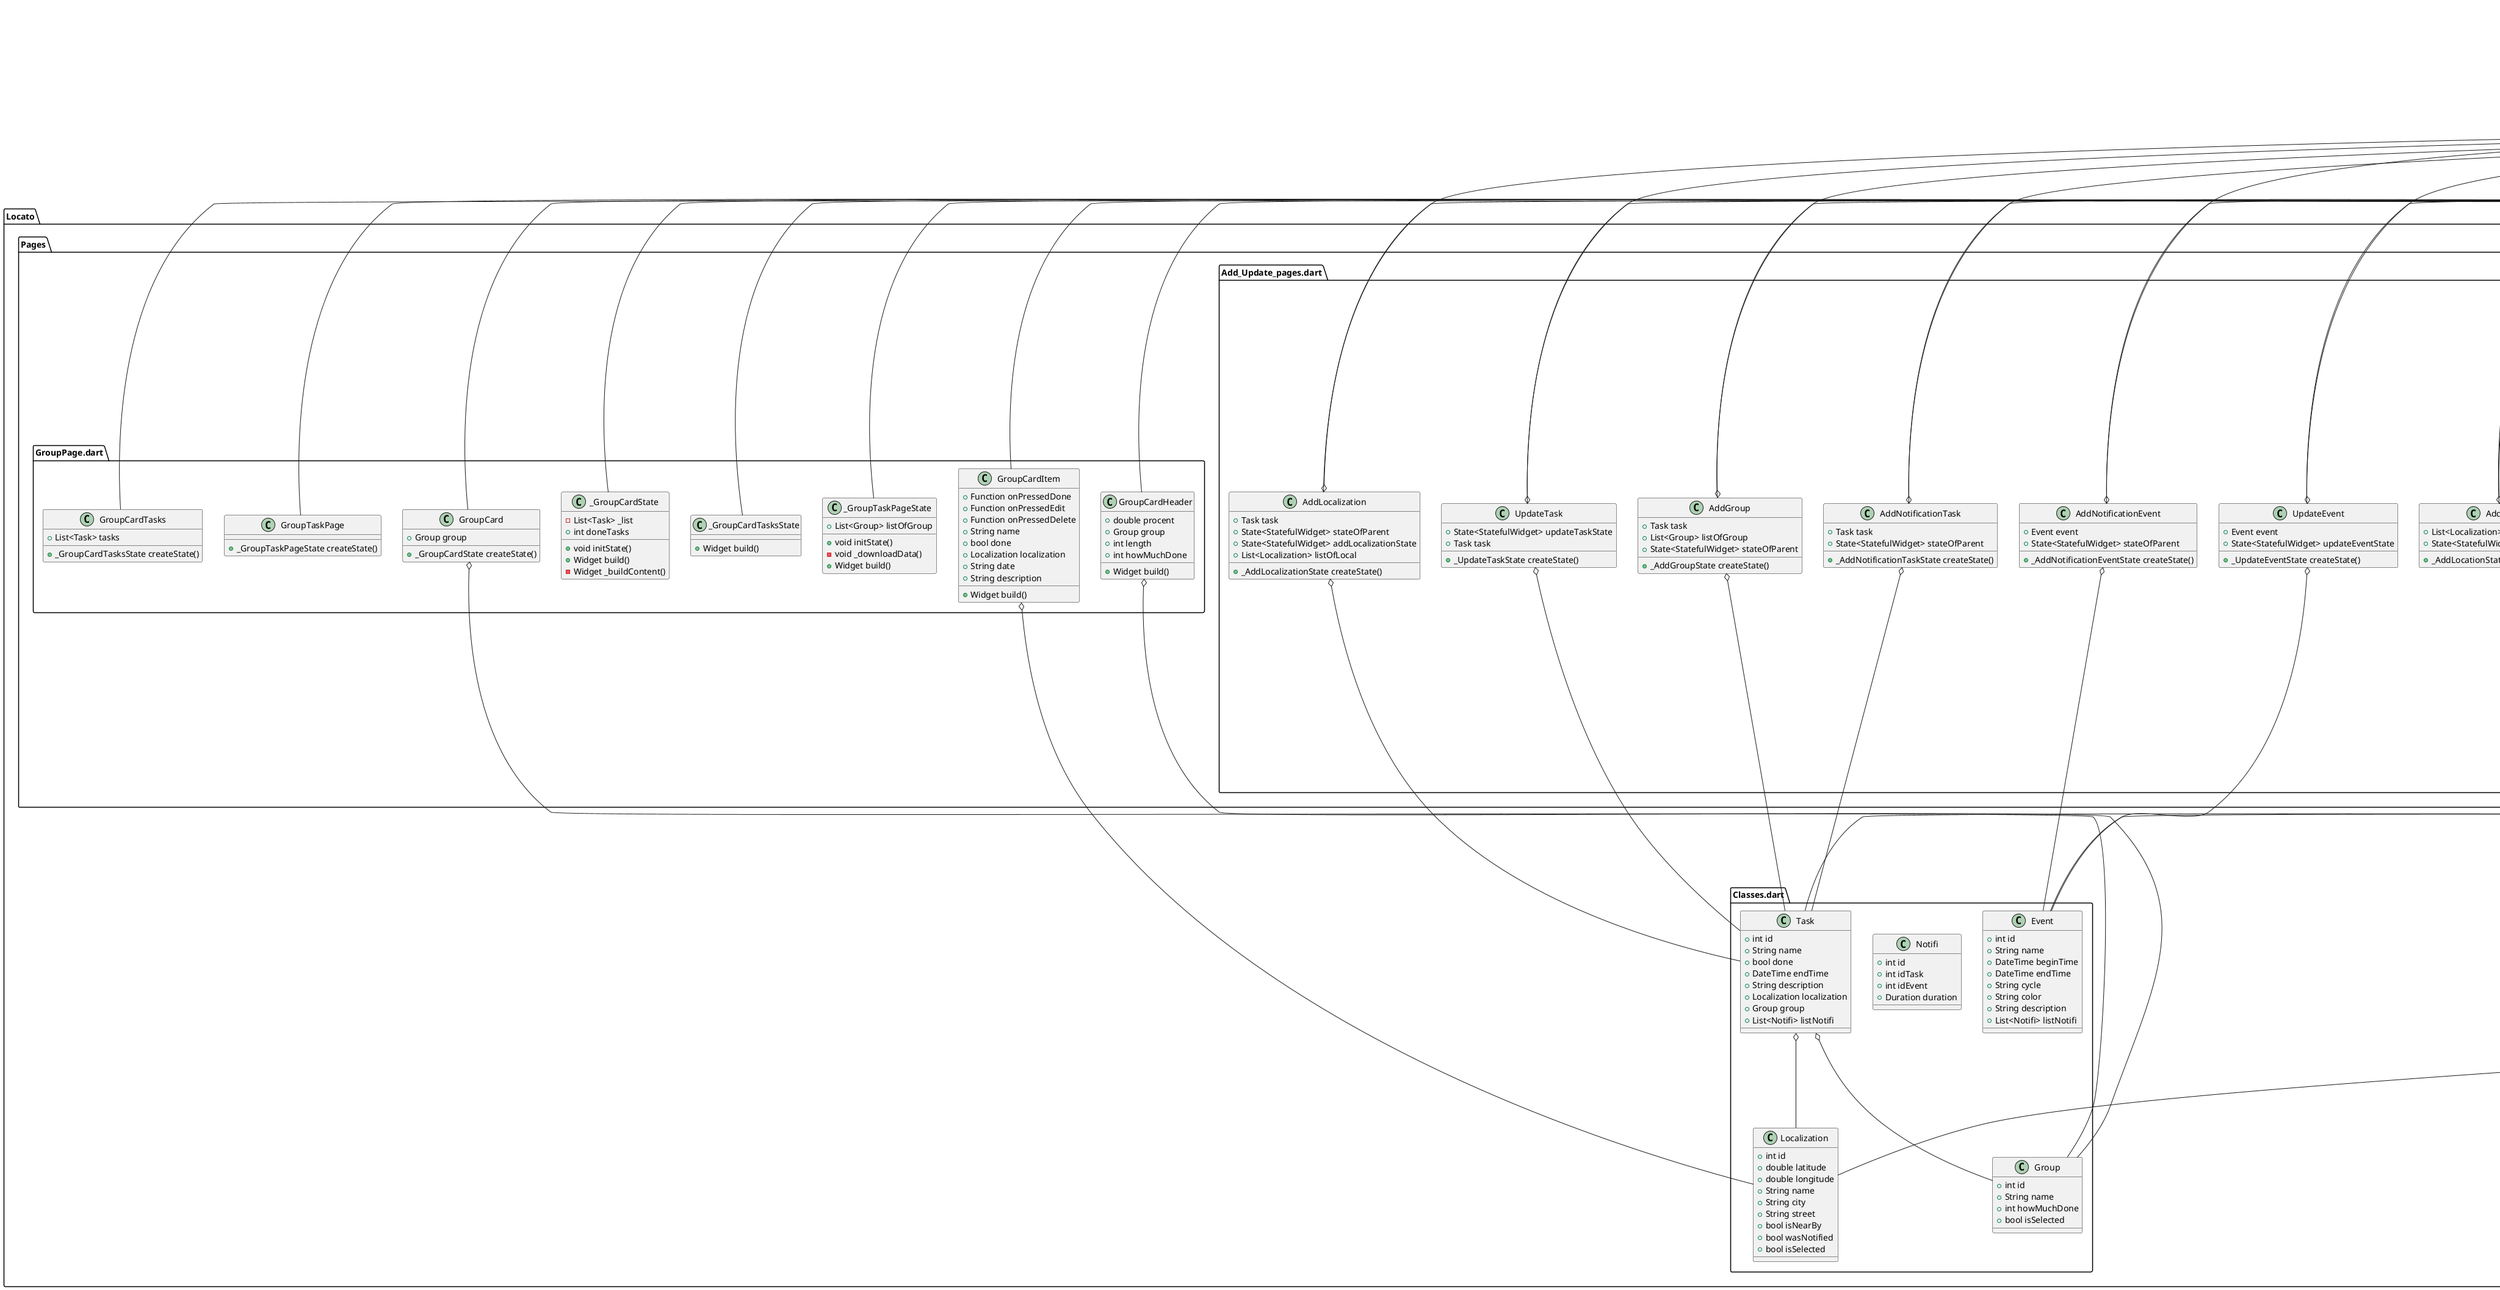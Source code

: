 @startuml
set namespaceSeparator ::

abstract class "Locato::Background::notification_helper_background.dart::Notifications_helper_background" {
  {static} -FlutterLocalNotificationsPlugin _flutterLocalNotificationsPlugin
  {static} +AndroidInitializationSettings initSettingsAndroid
  {static} +IOSInitializationSettings initSettingsIOS
  {static} +InitializationSettings initSettings
  {static} +AndroidNotificationDetails androidPlatformChannelSpecifics
  {static} +IOSNotificationDetails iOSChannelSpecifics
  {static} +NotificationDetails platformChannelSpecifics
  +FlutterLocalNotificationsPlugin flutterLocalNotificationsPlugin
  {static} +dynamic init()
  {static} -Future _onSelectNotification()
  {static} +Future add()
  {static} +Future now()
  {static} +void ListOfTaskNotifi()
  {static} +void ListOfEventNotifi()
  {static} +Future deleteTask()
  {static} +Future deleteEvent()
  {static} +Future deleteNotifi()
  {static} +Future deleteListNotifi()
}

"Locato::Background::notification_helper_background.dart::Notifications_helper_background" o-- "flutter_local_notifications::src::flutter_local_notifications_plugin.dart::FlutterLocalNotificationsPlugin"
"Locato::Background::notification_helper_background.dart::Notifications_helper_background" o-- "flutter_local_notifications::src::platform_specifics::android::initialization_settings.dart::AndroidInitializationSettings"
"Locato::Background::notification_helper_background.dart::Notifications_helper_background" o-- "flutter_local_notifications::src::platform_specifics::ios::initialization_settings.dart::IOSInitializationSettings"
"Locato::Background::notification_helper_background.dart::Notifications_helper_background" o-- "flutter_local_notifications::src::initialization_settings.dart::InitializationSettings"
"Locato::Background::notification_helper_background.dart::Notifications_helper_background" o-- "flutter_local_notifications::src::platform_specifics::android::notification_details.dart::AndroidNotificationDetails"
"Locato::Background::notification_helper_background.dart::Notifications_helper_background" o-- "flutter_local_notifications::src::platform_specifics::ios::notification_details.dart::IOSNotificationDetails"
"Locato::Background::notification_helper_background.dart::Notifications_helper_background" o-- "flutter_local_notifications::src::notification_details.dart::NotificationDetails"

class "Locato::Classes.dart::Event" {
  +int id
  +String name
  +DateTime beginTime
  +DateTime endTime
  +String cycle
  +String color
  +String description
  +List<Notifi> listNotifi
}

class "Locato::Classes.dart::Group" {
  +int id
  +String name
  +int howMuchDone
  +bool isSelected
}

class "Locato::Classes.dart::Localization" {
  +int id
  +double latitude
  +double longitude
  +String name
  +String city
  +String street
  +bool isNearBy
  +bool wasNotified
  +bool isSelected
}

class "Locato::Classes.dart::Notifi" {
  +int id
  +int idTask
  +int idEvent
  +Duration duration
}

class "Locato::Classes.dart::Task" {
  +int id
  +String name
  +bool done
  +DateTime endTime
  +String description
  +Localization localization
  +Group group
  +List<Notifi> listNotifi
}

"Locato::Classes.dart::Task" o-- "Locato::Classes.dart::Localization"
"Locato::Classes.dart::Task" o-- "Locato::Classes.dart::Group"

class "Locato::database_helper.dart::DatabaseHelper" {
  {static} -String _databaseName
  {static} -int _databaseVersion
  {static} +int index
  {static} +DatabaseHelper instance
  {static} -Database _database
  +Future<Database> database
  -dynamic _initDatabase()
  -Future _onCreate()
  +Future insert()
  +Future queryAllRows()
  +Future queryIdRowsTask()
  +Future queryEventWeekend()
  +Future queryEventDay()
  +Future queryTaskNotifiId()
  +Future showalltables()
  +Future query()
  +Future update()
  +Future delete()
}

"Locato::database_helper.dart::DatabaseHelper" o-- "Locato::database_helper.dart::DatabaseHelper"
"Locato::database_helper.dart::DatabaseHelper" o-- "sqflite_common::sqlite_api.dart::Database"

class "Locato::database_helper.dart::EventHelper" {
  {static} +DatabaseHelper dbHelper
  {static} +Future add()
  {static} +Future update()
  {static} +Future delete()
  {static} +Future lists()
  {static} +Future listsDay()
}

"Locato::database_helper.dart::EventHelper" o-- "Locato::database_helper.dart::DatabaseHelper"

class "Locato::database_helper.dart::GroupHelper" {
  {static} +DatabaseHelper dbHelper
  {static} +Future add()
  {static} +Future addlist()
  {static} +Future update()
  {static} +Future delete()
  {static} +Future deleteAndReplaceIdTask()
  {static} +Future getPercent()
  {static} +Future lists()
}

"Locato::database_helper.dart::GroupHelper" o-- "Locato::database_helper.dart::DatabaseHelper"

class "Locato::database_helper.dart::LocalizationHelper" {
  {static} +DatabaseHelper dbHelper
  {static} +Future add()
  {static} +Future addlist()
  {static} +Future updateStatus()
  {static} +Future update()
  {static} +Future delete()
  {static} +Future deleteAndReplaceIdTask()
  {static} +Future lists()
  {static} +Future resetAllStatus()
}

"Locato::database_helper.dart::LocalizationHelper" o-- "Locato::database_helper.dart::DatabaseHelper"

class "Locato::database_helper.dart::NotifiHelper" {
  {static} +DatabaseHelper dbHelper
  {static} +Future add()
  {static} +Future addListNotifiTask()
  {static} +Future addListNotifiEvent()
  {static} +Future update()
  {static} +Future delete()
  {static} +Future deleteTask()
  {static} +Future deleteTaskID()
  {static} +Future deleteEventID()
  {static} +Future lists()
  {static} +Future listsTaskID()
  {static} +Future listsEventID()
  {static} -Duration _parseDuration()
}

"Locato::database_helper.dart::NotifiHelper" o-- "Locato::database_helper.dart::DatabaseHelper"

class "Locato::database_helper.dart::TaskHelper" {
  {static} +DatabaseHelper dbHelper
  {static} +Future add()
  {static} +Future updateDone()
  {static} +Future update()
  {static} +Future delete()
  {static} +Future deleteDoneTaskToday()
  {static} +Future lists()
  {static} +Future listsID()
  {static} +Future listsIDLocal()
}

"Locato::database_helper.dart::TaskHelper" o-- "Locato::database_helper.dart::DatabaseHelper"

class "Locato::main.dart::MyApp" {
  +Widget build()
}

"flutter::src::widgets::framework.dart::StatelessWidget" <|-- "Locato::main.dart::MyApp"

class "Locato::main.dart::HomePage" {
  +_HomePageState createState()
}

"flutter::src::widgets::framework.dart::StatefulWidget" <|-- "Locato::main.dart::HomePage"

class "Locato::main.dart::_HomePageState" {
  -TabController _tabController
  -PageController _pageController
  +bool pageCanChange
  +void initState()
  +Widget build()
  +dynamic onPageChange()
}

"Locato::main.dart::_HomePageState" o-- "flutter::src::material::tab_controller.dart::TabController"
"Locato::main.dart::_HomePageState" o-- "flutter::src::widgets::page_view.dart::PageController"
"flutter::src::widgets::framework.dart::State<T>" <|-- "Locato::main.dart::_HomePageState"
"flutter::src::widgets::ticker_provider.dart::SingleTickerProviderStateMixin<T>" <|-- "Locato::main.dart::_HomePageState"

class "Locato::Pages::Add_Update_pages.dart::AddEvent" {
  +State<StatefulWidget> addEventState
  +AddEventState createState()
}

"Locato::Pages::Add_Update_pages.dart::AddEvent" o-- "flutter::src::widgets::framework.dart::State<StatefulWidget>"
"flutter::src::widgets::framework.dart::StatefulWidget" <|-- "Locato::Pages::Add_Update_pages.dart::AddEvent"

class "Locato::Pages::Add_Update_pages.dart::AddEventState" {
  -TextEditingController _controllerName
  -TextEditingController _controllerDesc
  -GlobalKey<FormState> _formKey
  -DateTime _today
  -DateTime _date
  -DateTime _time1
  -DateTime _time2
  -Color _dateColor
  -Color _time1Color
  -Color _time2Color
  -Event _event
  +bool isDateSelected
  +bool isTime1Selected
  +bool isTime2Selected
  +void initState()
  +Widget build()
  +Widget buildCustomTextFieldwithValidation()
  +Widget buildCustomTextField()
  +Widget buildSpace()
  +Widget buildCustomButtonWithValidation()
  +Widget buildCustomButton()
  +Widget buildButtonBar()
  +Widget buildButtonBarTile()
  +Widget buildClearButton()
  +void clearDate()
  +void clearTime1()
  +void clearTime2()
  +void clearNotifiList()
  +void datePick()
  +void startTimePick()
  +void endTimePick()
  +void goBack()
  +void goToNotificationPickPage()
  +void acceptAndValidate()
}

"Locato::Pages::Add_Update_pages.dart::AddEventState" o-- "flutter::src::widgets::editable_text.dart::TextEditingController"
"Locato::Pages::Add_Update_pages.dart::AddEventState" o-- "flutter::src::widgets::framework.dart::GlobalKey<FormState>"
"Locato::Pages::Add_Update_pages.dart::AddEventState" o-- "dart::ui::Color"
"Locato::Pages::Add_Update_pages.dart::AddEventState" o-- "Locato::Classes.dart::Event"
"flutter::src::widgets::framework.dart::State<T>" <|-- "Locato::Pages::Add_Update_pages.dart::AddEventState"

class "Locato::Pages::Add_Update_pages.dart::AddGroup" {
  +Task task
  +List<Group> listOfGroup
  +State<StatefulWidget> stateOfParent
  +_AddGroupState createState()
}

"Locato::Pages::Add_Update_pages.dart::AddGroup" o-- "Locato::Classes.dart::Task"
"Locato::Pages::Add_Update_pages.dart::AddGroup" o-- "flutter::src::widgets::framework.dart::State<StatefulWidget>"
"flutter::src::widgets::framework.dart::StatefulWidget" <|-- "Locato::Pages::Add_Update_pages.dart::AddGroup"

class "Locato::Pages::Add_Update_pages.dart::_AddGroupState" {
  -GlobalKey<FormState> _formKey
  -TextEditingController _text
  +List<Group> downloadlist
  +List<Group> list
  +void initState()
  -void _downloadData()
  +Widget build()
  +Widget buildListTileWithText()
  +Widget buildCustomTextFieldwithValidation()
  +Widget buildRemoveButton()
  +Widget buildCustomButton()
  +Widget buildSpace()
  +void goBack()
  +void add()
  +void removeFromList()
  +void select()
}

"Locato::Pages::Add_Update_pages.dart::_AddGroupState" o-- "flutter::src::widgets::framework.dart::GlobalKey<FormState>"
"Locato::Pages::Add_Update_pages.dart::_AddGroupState" o-- "flutter::src::widgets::editable_text.dart::TextEditingController"
"flutter::src::widgets::framework.dart::State<T>" <|-- "Locato::Pages::Add_Update_pages.dart::_AddGroupState"

class "Locato::Pages::Add_Update_pages.dart::AddLocalization" {
  +Task task
  +State<StatefulWidget> stateOfParent
  +State<StatefulWidget> addLocalizationState
  +List<Localization> listOfLocal
  +_AddLocalizationState createState()
}

"Locato::Pages::Add_Update_pages.dart::AddLocalization" o-- "Locato::Classes.dart::Task"
"Locato::Pages::Add_Update_pages.dart::AddLocalization" o-- "flutter::src::widgets::framework.dart::State<StatefulWidget>"
"flutter::src::widgets::framework.dart::StatefulWidget" <|-- "Locato::Pages::Add_Update_pages.dart::AddLocalization"

class "Locato::Pages::Add_Update_pages.dart::_AddLocalizationState" {
  +List<Localization> localizationlist
  +List<Localization> downloadlist
  +void initState()
  -void _downloadData()
  +Widget build()
  +Widget buildList()
  +Widget buildRemoveButton()
  +Widget buildCustomButton()
  +Widget buildSpace()
  +void goBack()
  +void goToLocationPickPage()
  +void removeFromList()
  +void checkifselected()
}

"flutter::src::widgets::framework.dart::State<T>" <|-- "Locato::Pages::Add_Update_pages.dart::_AddLocalizationState"

class "Locato::Pages::Add_Update_pages.dart::Adres" {
  +String ulica
  +String numerDomu
  +String miasto
  +int odleglosc
  +String toString()
}

class "Locato::Pages::Add_Update_pages.dart::AddLocation" {
  +List<Localization> listofLocal
  +State<StatefulWidget> stateOfParent
  +_AddLocationState createState()
}

"Locato::Pages::Add_Update_pages.dart::AddLocation" o-- "flutter::src::widgets::framework.dart::State<StatefulWidget>"
"flutter::src::widgets::framework.dart::StatefulWidget" <|-- "Locato::Pages::Add_Update_pages.dart::AddLocation"

class "Locato::Pages::Add_Update_pages.dart::_AddLocationState" {
  +Completer<GoogleMapController> mapController
  +Future<List<Adres>> futureAdresy
  +TextEditingController adresController
  +TextEditingController nazwaController
  +Throttling thrTxt
  {static} -LatLng _initialPosition
  {static} -LatLng _lastPosition
  +Localization dbLokalizacja
  -GlobalKey<FormState> _formKey
  -dynamic _onMapCreated()
  -dynamic _onCameraMove()
  +void initState()
  -InputDecoration _buildInputDecoration()
  -InputDecoration _buildInputDecoration2()
  -void _getLocation()
  +void locationToAddress()
  +Future addressToLocation()
  +Widget build()
  -Widget _buildNazwaLokalizacji()
  -Widget _buildAdres()
  -Widget _buildMapa()
  -Widget _buildDodaj()
}

"Locato::Pages::Add_Update_pages.dart::_AddLocationState" o-- "dart::async::Completer<GoogleMapController>"
"Locato::Pages::Add_Update_pages.dart::_AddLocationState" o-- "flutter::src::widgets::editable_text.dart::TextEditingController"
"Locato::Pages::Add_Update_pages.dart::_AddLocationState" o-- "throttling::src::throttle.dart::Throttling"
"Locato::Pages::Add_Update_pages.dart::_AddLocationState" o-- "google_maps_flutter_platform_interface::src::types::location.dart::LatLng"
"Locato::Pages::Add_Update_pages.dart::_AddLocationState" o-- "Locato::Classes.dart::Localization"
"Locato::Pages::Add_Update_pages.dart::_AddLocationState" o-- "flutter::src::widgets::framework.dart::GlobalKey<FormState>"
"flutter::src::widgets::framework.dart::State<T>" <|-- "Locato::Pages::Add_Update_pages.dart::_AddLocationState"

class "Locato::Pages::Add_Update_pages.dart::AddNotificationTask" {
  +Task task
  +State<StatefulWidget> stateOfParent
  +_AddNotificationTaskState createState()
}

"Locato::Pages::Add_Update_pages.dart::AddNotificationTask" o-- "Locato::Classes.dart::Task"
"Locato::Pages::Add_Update_pages.dart::AddNotificationTask" o-- "flutter::src::widgets::framework.dart::State<StatefulWidget>"
"flutter::src::widgets::framework.dart::StatefulWidget" <|-- "Locato::Pages::Add_Update_pages.dart::AddNotificationTask"

class "Locato::Pages::Add_Update_pages.dart::_AddNotificationTaskState" {
  -TextEditingController _text
  -GlobalKey<FormState> _formKey
  -List<Notifi> _notifilist
  +dynamic duration
  +int minuty
  +int godziny
  +int dni
  +String name
  +void initState()
  +Widget build()
  +Widget buildPickerNameTile()
  +Widget buildNumberPicker1()
  +Widget buildNumberPicker2()
  +Widget buildNumberPicker3()
  +Widget buildCustomButton()
  +Widget buildSpace()
  +Widget buildCustomTextFieldwithValidation()
  +void validateAndAdd()
  +void goBack()
  +void confirm()
}

"Locato::Pages::Add_Update_pages.dart::_AddNotificationTaskState" o-- "flutter::src::widgets::editable_text.dart::TextEditingController"
"Locato::Pages::Add_Update_pages.dart::_AddNotificationTaskState" o-- "flutter::src::widgets::framework.dart::GlobalKey<FormState>"
"flutter::src::widgets::framework.dart::State<T>" <|-- "Locato::Pages::Add_Update_pages.dart::_AddNotificationTaskState"

class "Locato::Pages::Add_Update_pages.dart::AddNotificationEvent" {
  +Event event
  +State<StatefulWidget> stateOfParent
  +_AddNotificationEventState createState()
}

"Locato::Pages::Add_Update_pages.dart::AddNotificationEvent" o-- "Locato::Classes.dart::Event"
"Locato::Pages::Add_Update_pages.dart::AddNotificationEvent" o-- "flutter::src::widgets::framework.dart::State<StatefulWidget>"
"flutter::src::widgets::framework.dart::StatefulWidget" <|-- "Locato::Pages::Add_Update_pages.dart::AddNotificationEvent"

class "Locato::Pages::Add_Update_pages.dart::_AddNotificationEventState" {
  -TextEditingController _text
  -GlobalKey<FormState> _formKey
  -List<Notifi> _notifilist
  +dynamic duration
  +int minuty
  +int godziny
  +int dni
  +String name
  +void initState()
  +Widget build()
  +Widget buildPickerNameTile()
  +Widget buildNumberPicker1()
  +Widget buildNumberPicker2()
  +Widget buildNumberPicker3()
  +Widget buildCustomButton()
  +Widget buildSpace()
  +Widget buildCustomTextFieldwithValidation()
  +void validateAndAdd()
  +void goBack()
  +void confirm()
}

"Locato::Pages::Add_Update_pages.dart::_AddNotificationEventState" o-- "flutter::src::widgets::editable_text.dart::TextEditingController"
"Locato::Pages::Add_Update_pages.dart::_AddNotificationEventState" o-- "flutter::src::widgets::framework.dart::GlobalKey<FormState>"
"flutter::src::widgets::framework.dart::State<T>" <|-- "Locato::Pages::Add_Update_pages.dart::_AddNotificationEventState"

class "Locato::Pages::Add_Update_pages.dart::AddTask" {
  +_AddTaskState createState()
}

"flutter::src::widgets::framework.dart::StatefulWidget" <|-- "Locato::Pages::Add_Update_pages.dart::AddTask"

class "Locato::Pages::Add_Update_pages.dart::_AddTaskState" {
  -GlobalKey<FormState> _formKey
  -TextEditingController _controllerName
  +TextEditingController controllerDesc
  +Color dateColor
  +Color timeColor
  +bool isNotificationEnabled
  +bool isTimeSelected
  +bool isDateSelected
  +bool isLocalizationSelected
  -DateTime _terminData
  -DateTime _terminCzas
  -DateTime _today
  -Task _task
  +List<Localization> listOfLocalization
  +List<Group> listOfGroup
  +void initState()
  +Widget build()
  +Widget buildButtonBar()
  +Widget buildCustomTextFieldwithValidation()
  +Widget buildClearButton()
  +Widget buildNotifiListClearButton()
  +Widget buildCustomTextField()
  +Widget buildSpace()
  +Widget buildCustomButtonWithValidation()
  +Widget buildCustomButton()
  +Widget buildCustomNotificationButton()
  +Widget buildButtonBarTile()
  +void clearDate()
  +void clearTime()
  +void clearLocalization()
  +void clearGroup()
  +void clearNotifiList()
  +void datePick()
  +void timePick()
  +void goBack()
  +void goToNotificationPickPage()
  +void goToLocalizationPickPage()
  +void goToGroupPickPage()
  +void acceptAndValidate()
}

"Locato::Pages::Add_Update_pages.dart::_AddTaskState" o-- "flutter::src::widgets::framework.dart::GlobalKey<FormState>"
"Locato::Pages::Add_Update_pages.dart::_AddTaskState" o-- "flutter::src::widgets::editable_text.dart::TextEditingController"
"Locato::Pages::Add_Update_pages.dart::_AddTaskState" o-- "dart::ui::Color"
"Locato::Pages::Add_Update_pages.dart::_AddTaskState" o-- "Locato::Classes.dart::Task"
"flutter::src::widgets::framework.dart::State<T>" <|-- "Locato::Pages::Add_Update_pages.dart::_AddTaskState"

class "Locato::Pages::Add_Update_pages.dart::ListNotifi" {
  +List<Notifi> lista
  +_ListNotifiState createState()
}

"flutter::src::widgets::framework.dart::StatefulWidget" <|-- "Locato::Pages::Add_Update_pages.dart::ListNotifi"

class "Locato::Pages::Add_Update_pages.dart::_ListNotifiState" {
  +void initState()
  +Widget build()
  +Widget buildSpace()
  +Widget buildSpaceBetween()
  +Widget buildListTextTile()
  +Widget buildRemoveButton()
  +Widget buildListIconTile()
  +void removeFromList()
}

"flutter::src::widgets::framework.dart::State<T>" <|-- "Locato::Pages::Add_Update_pages.dart::_ListNotifiState"

class "Locato::Pages::Add_Update_pages.dart::UpdateEvent" {
  +Event event
  +State<StatefulWidget> updateEventState
  +_UpdateEventState createState()
}

"Locato::Pages::Add_Update_pages.dart::UpdateEvent" o-- "Locato::Classes.dart::Event"
"Locato::Pages::Add_Update_pages.dart::UpdateEvent" o-- "flutter::src::widgets::framework.dart::State<StatefulWidget>"
"flutter::src::widgets::framework.dart::StatefulWidget" <|-- "Locato::Pages::Add_Update_pages.dart::UpdateEvent"

class "Locato::Pages::Add_Update_pages.dart::_UpdateEventState" {
  -TextEditingController _controllerName
  -TextEditingController _controllerDesc
  -String _name
  -String _description
  -String _date
  -String _time1
  -String _time2
  -String _notification
  -DateTime _start
  -DateTime _end
  -Color _dateColor
  -Color _time1Color
  -Color _time2Color
  +void initState()
  -void _downloadData()
  +Widget build()
  +Widget buildCustomTextFieldwithValidation()
  +Widget buildCustomTextField()
  +Widget buildSpace()
  +Widget buildCustomButtonWithValidation()
  +Widget buildCustomButton()
  +Widget buildButtonBarTile()
  +void datePick()
  +void startTimePick()
  +void endTimePick()
  +void goBack()
  +void goToNotificationPickPage()
  +void acceptAndValidate()
}

"Locato::Pages::Add_Update_pages.dart::_UpdateEventState" o-- "flutter::src::widgets::editable_text.dart::TextEditingController"
"Locato::Pages::Add_Update_pages.dart::_UpdateEventState" o-- "dart::ui::Color"
"flutter::src::widgets::framework.dart::State<T>" <|-- "Locato::Pages::Add_Update_pages.dart::_UpdateEventState"

class "Locato::Pages::Add_Update_pages.dart::UpdateTask" {
  +State<StatefulWidget> updateTaskState
  +Task task
  +_UpdateTaskState createState()
}

"Locato::Pages::Add_Update_pages.dart::UpdateTask" o-- "flutter::src::widgets::framework.dart::State<StatefulWidget>"
"Locato::Pages::Add_Update_pages.dart::UpdateTask" o-- "Locato::Classes.dart::Task"
"flutter::src::widgets::framework.dart::StatefulWidget" <|-- "Locato::Pages::Add_Update_pages.dart::UpdateTask"

class "Locato::Pages::Add_Update_pages.dart::_UpdateTaskState" {
  -GlobalKey<FormState> _formKey
  -TextEditingController _controllerName
  +TextEditingController controllerDesc
  +int id
  +Color dateColor
  +Color timeColor
  +bool isNotificationEnabled
  +bool isTimeSelected
  +bool isDateSelected
  +bool isLocalizationSelected
  -DateTime _terminData
  -DateTime _terminCzas
  +List<Localization> listOfLocalization
  +List<Group> listOfGroup
  +void initState()
  -void _downloadData()
  +Widget build()
  +Widget buildCustomTextFieldwithValidation()
  +Widget buildClearButton()
  +Widget buildNotifiListClearButton()
  +Widget buildCustomTextField()
  +Widget buildSpace()
  +Widget buildCustomButtonWithValidation()
  +Widget buildCustomButton()
  +Widget buildCustomNotificationButton()
  +Widget buildButtonBarTile()
  +void clearDate()
  +void clearTime()
  +void clearLocalization()
  +void clearGroup()
  +void clearNotifiList()
  +void datePick()
  +void timePick()
  +void goBack()
  +void goToNotificationPickPage()
  +void goToLocalizationPickPage()
  +void goToGroupPickPage()
  +void acceptAndValidate()
  +void onBackPressed()
  +void selectedGroup()
}

"Locato::Pages::Add_Update_pages.dart::_UpdateTaskState" o-- "flutter::src::widgets::framework.dart::GlobalKey<FormState>"
"Locato::Pages::Add_Update_pages.dart::_UpdateTaskState" o-- "flutter::src::widgets::editable_text.dart::TextEditingController"
"Locato::Pages::Add_Update_pages.dart::_UpdateTaskState" o-- "dart::ui::Color"
"flutter::src::widgets::framework.dart::State<T>" <|-- "Locato::Pages::Add_Update_pages.dart::_UpdateTaskState"

class "Locato::Pages::Calendar.dart::Calendar" {
  +_CalendarState createState()
}

"flutter::src::widgets::framework.dart::StatefulWidget" <|-- "Locato::Pages::Calendar.dart::Calendar"

class "Locato::Pages::Calendar.dart::_CalendarState" {
  -List _selectedEvents
  -Map<DateTime, List<Event>> _events
  -List<Event> _downloadEvents
  -CalendarController _calendarController
  -DateTime _selectedDay
  +void initState()
  +void dispose()
  -void _onDaySelected()
  +Widget build()
  -Widget _buildTableCalendar()
  -Widget _buildEventsMarker()
  -Widget _buildEventList()
}

"Locato::Pages::Calendar.dart::_CalendarState" o-- "table_calendar::table_calendar.dart::CalendarController"
"flutter::src::widgets::framework.dart::State<T>" <|-- "Locato::Pages::Calendar.dart::_CalendarState"

class "Locato::Pages::GroupPage.dart::GroupCard" {
  +Group group
  +_GroupCardState createState()
}

"Locato::Pages::GroupPage.dart::GroupCard" o-- "Locato::Classes.dart::Group"
"flutter::src::widgets::framework.dart::StatefulWidget" <|-- "Locato::Pages::GroupPage.dart::GroupCard"

class "Locato::Pages::GroupPage.dart::_GroupCardState" {
  -List<Task> _list
  +int doneTasks
  +void initState()
  +Widget build()
  -Widget _buildContent()
}

"flutter::src::widgets::framework.dart::State<T>" <|-- "Locato::Pages::GroupPage.dart::_GroupCardState"

class "Locato::Pages::GroupPage.dart::GroupCardHeader" {
  +double procent
  +Group group
  +int length
  +int howMuchDone
  +Widget build()
}

"Locato::Pages::GroupPage.dart::GroupCardHeader" o-- "Locato::Classes.dart::Group"
"flutter::src::widgets::framework.dart::StatelessWidget" <|-- "Locato::Pages::GroupPage.dart::GroupCardHeader"

class "Locato::Pages::GroupPage.dart::GroupCardItem" {
  +Function onPressedDone
  +Function onPressedEdit
  +Function onPressedDelete
  +String name
  +bool done
  +Localization localization
  +String date
  +String description
  +Widget build()
}

"Locato::Pages::GroupPage.dart::GroupCardItem" o-- "Locato::Classes.dart::Localization"
"flutter::src::widgets::framework.dart::StatelessWidget" <|-- "Locato::Pages::GroupPage.dart::GroupCardItem"

class "Locato::Pages::GroupPage.dart::GroupCardTasks" {
  +List<Task> tasks
  +_GroupCardTasksState createState()
}

"flutter::src::widgets::framework.dart::StatefulWidget" <|-- "Locato::Pages::GroupPage.dart::GroupCardTasks"

class "Locato::Pages::GroupPage.dart::_GroupCardTasksState" {
  +Widget build()
}

"flutter::src::widgets::framework.dart::State<T>" <|-- "Locato::Pages::GroupPage.dart::_GroupCardTasksState"

class "Locato::Pages::GroupPage.dart::GroupTaskPage" {
  +_GroupTaskPageState createState()
}

"flutter::src::widgets::framework.dart::StatefulWidget" <|-- "Locato::Pages::GroupPage.dart::GroupTaskPage"

class "Locato::Pages::GroupPage.dart::_GroupTaskPageState" {
  +List<Group> listOfGroup
  +void initState()
  -void _downloadData()
  +Widget build()
}

"flutter::src::widgets::framework.dart::State<T>" <|-- "Locato::Pages::GroupPage.dart::_GroupTaskPageState"

class "Locato::Pages::HomePage.dart::HomePageEvents" {
  +_HomePageEventsState createState()
}

"flutter::src::widgets::framework.dart::StatefulWidget" <|-- "Locato::Pages::HomePage.dart::HomePageEvents"

class "Locato::Pages::HomePage.dart::_HomePageEventsState" {
  {static} +List<String> listOfDays
  +int day
  +List<Event> list
  +double heightExtededAppBar
  +double heightImportantEvent
  +double widthImportantEvent
  -DateTime _date
  +void initState()
  +String getDay()
  +Widget build()
  +dynamic refresh()
}

"flutter::src::widgets::framework.dart::State<T>" <|-- "Locato::Pages::HomePage.dart::_HomePageEventsState"

class "Locato::Pages::HomePage.dart::EventCard" {
  +String day
  +List<Event> events
  +Widget build()
  -Widget _buildContent()
}

"flutter::src::widgets::framework.dart::StatelessWidget" <|-- "Locato::Pages::HomePage.dart::EventCard"

class "Locato::Pages::HomePage.dart::EventCardEvents" {
  +List<Event> events
  +_EventCardEventsState createState()
}

"flutter::src::widgets::framework.dart::StatefulWidget" <|-- "Locato::Pages::HomePage.dart::EventCardEvents"

class "Locato::Pages::HomePage.dart::_EventCardEventsState" {
  +Widget build()
}

"flutter::src::widgets::framework.dart::State<T>" <|-- "Locato::Pages::HomePage.dart::_EventCardEventsState"

class "Locato::Pages::HomePage.dart::EventCardHeader" {
  +String day
  +Widget build()
}

"flutter::src::widgets::framework.dart::StatelessWidget" <|-- "Locato::Pages::HomePage.dart::EventCardHeader"

class "Locato::Pages::HomePage.dart::EventCardItem" {
  +String name
  +String eventStart
  +String eventEnd
  +String cycle
  +bool is_cyclic
  +String description
  +Color color
  +Function onPressedEdit
  +Function onPressedDelete
  +_EventCardItemState createState()
}

"Locato::Pages::HomePage.dart::EventCardItem" o-- "dart::ui::Color"
"flutter::src::widgets::framework.dart::StatefulWidget" <|-- "Locato::Pages::HomePage.dart::EventCardItem"

class "Locato::Pages::HomePage.dart::_EventCardItemState" {
  +Widget build()
}

"flutter::src::widgets::framework.dart::State<T>" <|-- "Locato::Pages::HomePage.dart::_EventCardItemState"


@enduml